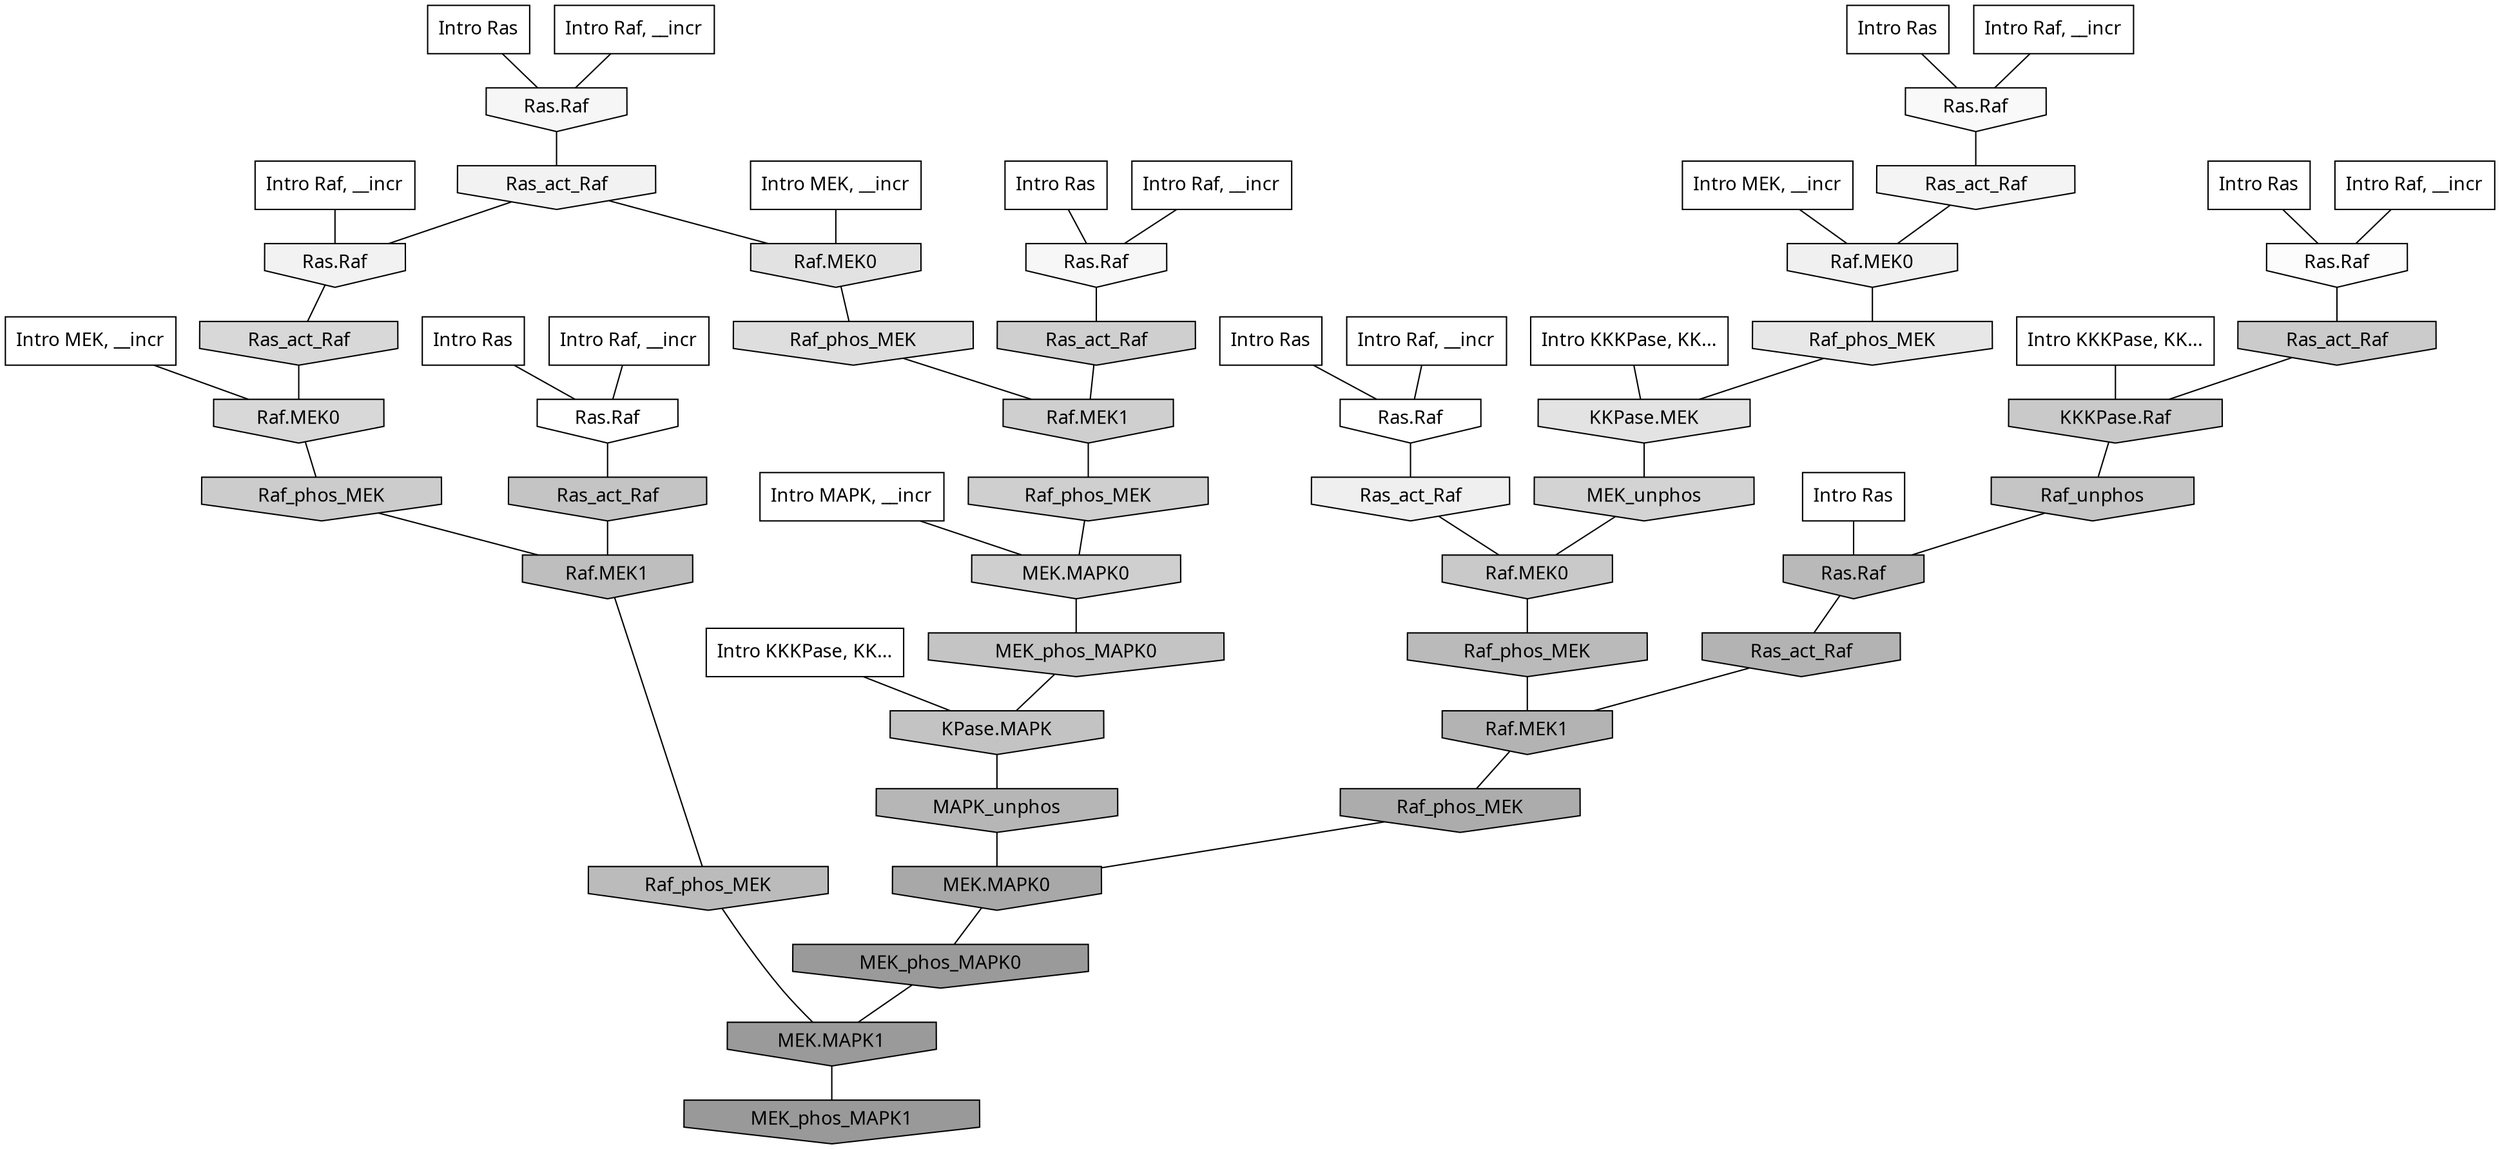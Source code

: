 digraph G{
  rankdir="TB";
  ranksep=0.30;
  node [fontname="CMU Serif"];
  edge [fontname="CMU Serif"];
  
  2 [label="Intro Ras", shape=rectangle, style=filled, fillcolor="0.000 0.000 1.000"]
  
  16 [label="Intro Ras", shape=rectangle, style=filled, fillcolor="0.000 0.000 1.000"]
  
  22 [label="Intro Ras", shape=rectangle, style=filled, fillcolor="0.000 0.000 1.000"]
  
  37 [label="Intro Ras", shape=rectangle, style=filled, fillcolor="0.000 0.000 1.000"]
  
  59 [label="Intro Ras", shape=rectangle, style=filled, fillcolor="0.000 0.000 1.000"]
  
  95 [label="Intro Ras", shape=rectangle, style=filled, fillcolor="0.000 0.000 1.000"]
  
  99 [label="Intro Ras", shape=rectangle, style=filled, fillcolor="0.000 0.000 1.000"]
  
  171 [label="Intro Raf, __incr", shape=rectangle, style=filled, fillcolor="0.000 0.000 1.000"]
  
  411 [label="Intro Raf, __incr", shape=rectangle, style=filled, fillcolor="0.000 0.000 1.000"]
  
  446 [label="Intro Raf, __incr", shape=rectangle, style=filled, fillcolor="0.000 0.000 1.000"]
  
  622 [label="Intro Raf, __incr", shape=rectangle, style=filled, fillcolor="0.000 0.000 1.000"]
  
  628 [label="Intro Raf, __incr", shape=rectangle, style=filled, fillcolor="0.000 0.000 1.000"]
  
  632 [label="Intro Raf, __incr", shape=rectangle, style=filled, fillcolor="0.000 0.000 1.000"]
  
  842 [label="Intro Raf, __incr", shape=rectangle, style=filled, fillcolor="0.000 0.000 1.000"]
  
  1171 [label="Intro MEK, __incr", shape=rectangle, style=filled, fillcolor="0.000 0.000 1.000"]
  
  2020 [label="Intro MEK, __incr", shape=rectangle, style=filled, fillcolor="0.000 0.000 1.000"]
  
  2097 [label="Intro MEK, __incr", shape=rectangle, style=filled, fillcolor="0.000 0.000 1.000"]
  
  3093 [label="Intro MAPK, __incr", shape=rectangle, style=filled, fillcolor="0.000 0.000 1.000"]
  
  3139 [label="Intro KKKPase, KK...", shape=rectangle, style=filled, fillcolor="0.000 0.000 1.000"]
  
  3147 [label="Intro KKKPase, KK...", shape=rectangle, style=filled, fillcolor="0.000 0.000 1.000"]
  
  3179 [label="Intro KKKPase, KK...", shape=rectangle, style=filled, fillcolor="0.000 0.000 1.000"]
  
  3249 [label="Ras.Raf", shape=invhouse, style=filled, fillcolor="0.000 0.000 1.000"]
  
  3297 [label="Ras.Raf", shape=invhouse, style=filled, fillcolor="0.000 0.000 1.000"]
  
  3415 [label="Ras.Raf", shape=invhouse, style=filled, fillcolor="0.000 0.000 0.986"]
  
  3498 [label="Ras.Raf", shape=invhouse, style=filled, fillcolor="0.000 0.000 0.973"]
  
  3530 [label="Ras.Raf", shape=invhouse, style=filled, fillcolor="0.000 0.000 0.968"]
  
  3562 [label="Ras.Raf", shape=invhouse, style=filled, fillcolor="0.000 0.000 0.964"]
  
  3649 [label="Ras_act_Raf", shape=invhouse, style=filled, fillcolor="0.000 0.000 0.955"]
  
  3738 [label="Ras_act_Raf", shape=invhouse, style=filled, fillcolor="0.000 0.000 0.947"]
  
  3741 [label="Ras.Raf", shape=invhouse, style=filled, fillcolor="0.000 0.000 0.947"]
  
  3872 [label="Raf.MEK0", shape=invhouse, style=filled, fillcolor="0.000 0.000 0.938"]
  
  3925 [label="Ras_act_Raf", shape=invhouse, style=filled, fillcolor="0.000 0.000 0.934"]
  
  4428 [label="Raf_phos_MEK", shape=invhouse, style=filled, fillcolor="0.000 0.000 0.903"]
  
  4652 [label="KKPase.MEK", shape=invhouse, style=filled, fillcolor="0.000 0.000 0.890"]
  
  4722 [label="Raf.MEK0", shape=invhouse, style=filled, fillcolor="0.000 0.000 0.886"]
  
  5026 [label="Raf_phos_MEK", shape=invhouse, style=filled, fillcolor="0.000 0.000 0.869"]
  
  5495 [label="Ras_act_Raf", shape=invhouse, style=filled, fillcolor="0.000 0.000 0.844"]
  
  5497 [label="Raf.MEK0", shape=invhouse, style=filled, fillcolor="0.000 0.000 0.844"]
  
  5854 [label="MEK_unphos", shape=invhouse, style=filled, fillcolor="0.000 0.000 0.825"]
  
  6119 [label="Ras_act_Raf", shape=invhouse, style=filled, fillcolor="0.000 0.000 0.812"]
  
  6121 [label="Raf.MEK1", shape=invhouse, style=filled, fillcolor="0.000 0.000 0.812"]
  
  6160 [label="Raf_phos_MEK", shape=invhouse, style=filled, fillcolor="0.000 0.000 0.810"]
  
  6162 [label="MEK.MAPK0", shape=invhouse, style=filled, fillcolor="0.000 0.000 0.810"]
  
  6416 [label="Raf_phos_MEK", shape=invhouse, style=filled, fillcolor="0.000 0.000 0.800"]
  
  6619 [label="Ras_act_Raf", shape=invhouse, style=filled, fillcolor="0.000 0.000 0.793"]
  
  6759 [label="Raf.MEK0", shape=invhouse, style=filled, fillcolor="0.000 0.000 0.788"]
  
  6815 [label="KKKPase.Raf", shape=invhouse, style=filled, fillcolor="0.000 0.000 0.786"]
  
  7286 [label="Raf_unphos", shape=invhouse, style=filled, fillcolor="0.000 0.000 0.771"]
  
  7417 [label="Ras_act_Raf", shape=invhouse, style=filled, fillcolor="0.000 0.000 0.767"]
  
  7485 [label="MEK_phos_MAPK0", shape=invhouse, style=filled, fillcolor="0.000 0.000 0.766"]
  
  7568 [label="KPase.MAPK", shape=invhouse, style=filled, fillcolor="0.000 0.000 0.764"]
  
  8256 [label="Raf.MEK1", shape=invhouse, style=filled, fillcolor="0.000 0.000 0.744"]
  
  8715 [label="Raf_phos_MEK", shape=invhouse, style=filled, fillcolor="0.000 0.000 0.731"]
  
  8739 [label="Raf_phos_MEK", shape=invhouse, style=filled, fillcolor="0.000 0.000 0.730"]
  
  8874 [label="Ras.Raf", shape=invhouse, style=filled, fillcolor="0.000 0.000 0.726"]
  
  9373 [label="MAPK_unphos", shape=invhouse, style=filled, fillcolor="0.000 0.000 0.714"]
  
  10015 [label="Ras_act_Raf", shape=invhouse, style=filled, fillcolor="0.000 0.000 0.702"]
  
  10021 [label="Raf.MEK1", shape=invhouse, style=filled, fillcolor="0.000 0.000 0.702"]
  
  11491 [label="Raf_phos_MEK", shape=invhouse, style=filled, fillcolor="0.000 0.000 0.674"]
  
  12411 [label="MEK.MAPK0", shape=invhouse, style=filled, fillcolor="0.000 0.000 0.659"]
  
  16197 [label="MEK_phos_MAPK0", shape=invhouse, style=filled, fillcolor="0.000 0.000 0.603"]
  
  16205 [label="MEK.MAPK1", shape=invhouse, style=filled, fillcolor="0.000 0.000 0.603"]
  
  16315 [label="MEK_phos_MAPK1", shape=invhouse, style=filled, fillcolor="0.000 0.000 0.600"]
  
  
  16205 -> 16315 [dir=none, color="0.000 0.000 0.000"] 
  16197 -> 16205 [dir=none, color="0.000 0.000 0.000"] 
  12411 -> 16197 [dir=none, color="0.000 0.000 0.000"] 
  11491 -> 12411 [dir=none, color="0.000 0.000 0.000"] 
  10021 -> 11491 [dir=none, color="0.000 0.000 0.000"] 
  10015 -> 10021 [dir=none, color="0.000 0.000 0.000"] 
  9373 -> 12411 [dir=none, color="0.000 0.000 0.000"] 
  8874 -> 10015 [dir=none, color="0.000 0.000 0.000"] 
  8739 -> 10021 [dir=none, color="0.000 0.000 0.000"] 
  8715 -> 16205 [dir=none, color="0.000 0.000 0.000"] 
  8256 -> 8715 [dir=none, color="0.000 0.000 0.000"] 
  7568 -> 9373 [dir=none, color="0.000 0.000 0.000"] 
  7485 -> 7568 [dir=none, color="0.000 0.000 0.000"] 
  7417 -> 8256 [dir=none, color="0.000 0.000 0.000"] 
  7286 -> 8874 [dir=none, color="0.000 0.000 0.000"] 
  6815 -> 7286 [dir=none, color="0.000 0.000 0.000"] 
  6759 -> 8739 [dir=none, color="0.000 0.000 0.000"] 
  6619 -> 6815 [dir=none, color="0.000 0.000 0.000"] 
  6416 -> 8256 [dir=none, color="0.000 0.000 0.000"] 
  6162 -> 7485 [dir=none, color="0.000 0.000 0.000"] 
  6160 -> 6162 [dir=none, color="0.000 0.000 0.000"] 
  6121 -> 6160 [dir=none, color="0.000 0.000 0.000"] 
  6119 -> 6121 [dir=none, color="0.000 0.000 0.000"] 
  5854 -> 6759 [dir=none, color="0.000 0.000 0.000"] 
  5497 -> 6416 [dir=none, color="0.000 0.000 0.000"] 
  5495 -> 5497 [dir=none, color="0.000 0.000 0.000"] 
  5026 -> 6121 [dir=none, color="0.000 0.000 0.000"] 
  4722 -> 5026 [dir=none, color="0.000 0.000 0.000"] 
  4652 -> 5854 [dir=none, color="0.000 0.000 0.000"] 
  4428 -> 4652 [dir=none, color="0.000 0.000 0.000"] 
  3925 -> 6759 [dir=none, color="0.000 0.000 0.000"] 
  3872 -> 4428 [dir=none, color="0.000 0.000 0.000"] 
  3741 -> 5495 [dir=none, color="0.000 0.000 0.000"] 
  3738 -> 3741 [dir=none, color="0.000 0.000 0.000"] 
  3738 -> 4722 [dir=none, color="0.000 0.000 0.000"] 
  3649 -> 3872 [dir=none, color="0.000 0.000 0.000"] 
  3562 -> 3738 [dir=none, color="0.000 0.000 0.000"] 
  3530 -> 6119 [dir=none, color="0.000 0.000 0.000"] 
  3498 -> 3649 [dir=none, color="0.000 0.000 0.000"] 
  3415 -> 6619 [dir=none, color="0.000 0.000 0.000"] 
  3297 -> 3925 [dir=none, color="0.000 0.000 0.000"] 
  3249 -> 7417 [dir=none, color="0.000 0.000 0.000"] 
  3179 -> 4652 [dir=none, color="0.000 0.000 0.000"] 
  3147 -> 7568 [dir=none, color="0.000 0.000 0.000"] 
  3139 -> 6815 [dir=none, color="0.000 0.000 0.000"] 
  3093 -> 6162 [dir=none, color="0.000 0.000 0.000"] 
  2097 -> 3872 [dir=none, color="0.000 0.000 0.000"] 
  2020 -> 4722 [dir=none, color="0.000 0.000 0.000"] 
  1171 -> 5497 [dir=none, color="0.000 0.000 0.000"] 
  842 -> 3249 [dir=none, color="0.000 0.000 0.000"] 
  632 -> 3498 [dir=none, color="0.000 0.000 0.000"] 
  628 -> 3415 [dir=none, color="0.000 0.000 0.000"] 
  622 -> 3297 [dir=none, color="0.000 0.000 0.000"] 
  446 -> 3741 [dir=none, color="0.000 0.000 0.000"] 
  411 -> 3562 [dir=none, color="0.000 0.000 0.000"] 
  171 -> 3530 [dir=none, color="0.000 0.000 0.000"] 
  99 -> 8874 [dir=none, color="0.000 0.000 0.000"] 
  95 -> 3249 [dir=none, color="0.000 0.000 0.000"] 
  59 -> 3415 [dir=none, color="0.000 0.000 0.000"] 
  37 -> 3498 [dir=none, color="0.000 0.000 0.000"] 
  22 -> 3297 [dir=none, color="0.000 0.000 0.000"] 
  16 -> 3530 [dir=none, color="0.000 0.000 0.000"] 
  2 -> 3562 [dir=none, color="0.000 0.000 0.000"] 
  
  }
